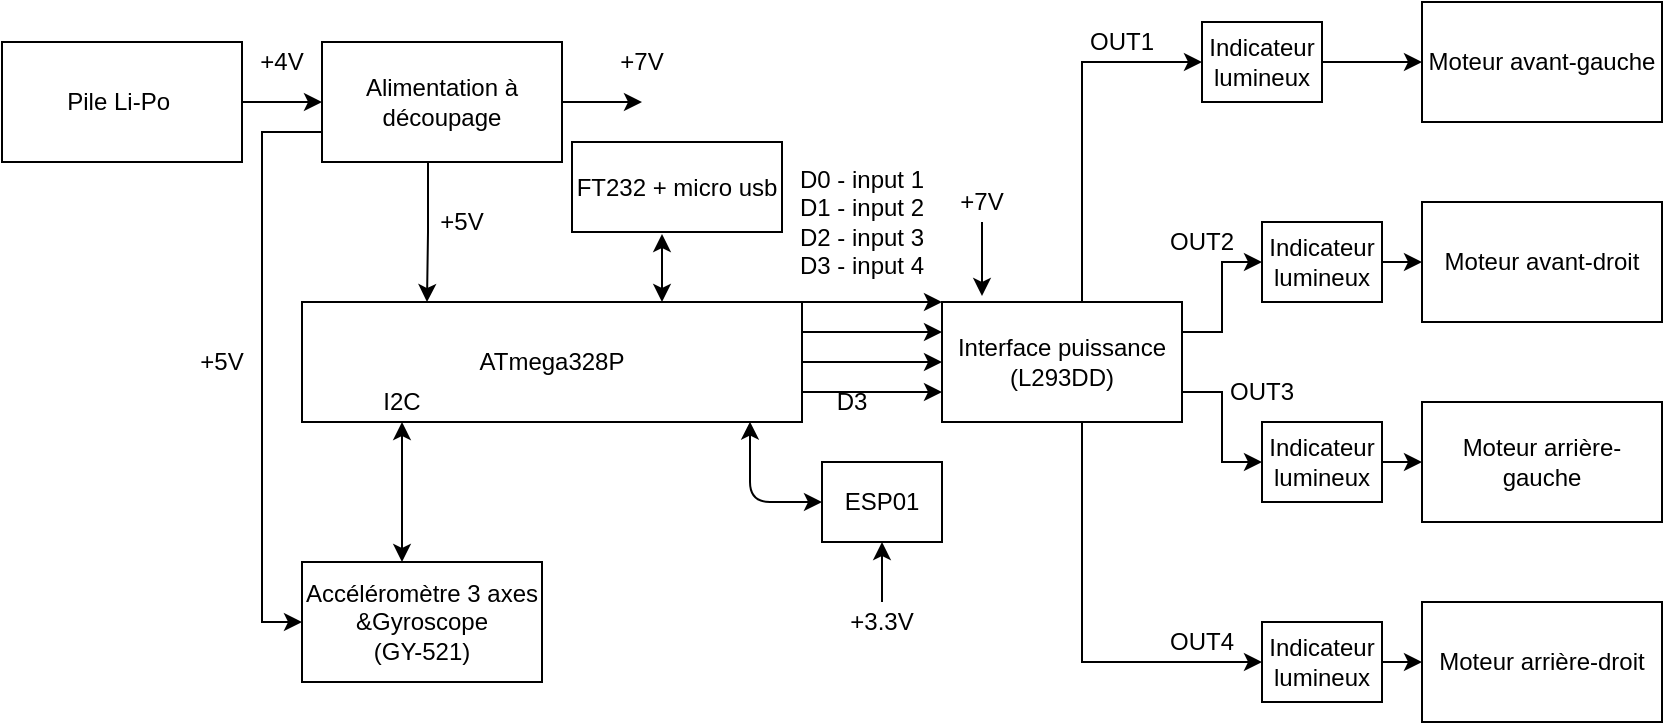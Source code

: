 <mxfile version="13.6.5" type="device"><diagram id="1Qp3y15qnSx4yYBP-nO0" name="Page-1"><mxGraphModel dx="998" dy="580" grid="1" gridSize="10" guides="1" tooltips="1" connect="1" arrows="1" fold="1" page="1" pageScale="1" pageWidth="850" pageHeight="1100" math="0" shadow="0"><root><mxCell id="0"/><mxCell id="1" parent="0"/><mxCell id="8rtE-0m5sdUqwINBI0oz-1" value="Pile Li-Po&amp;nbsp;" style="rounded=0;whiteSpace=wrap;html=1;" parent="1" vertex="1"><mxGeometry x="10" y="80" width="120" height="60" as="geometry"/></mxCell><mxCell id="8rtE-0m5sdUqwINBI0oz-10" style="edgeStyle=orthogonalEdgeStyle;rounded=0;orthogonalLoop=1;jettySize=auto;html=1;exitX=0.5;exitY=1;exitDx=0;exitDy=0;entryX=0.25;entryY=0;entryDx=0;entryDy=0;" parent="1" source="8rtE-0m5sdUqwINBI0oz-2" target="8rtE-0m5sdUqwINBI0oz-9" edge="1"><mxGeometry relative="1" as="geometry"><Array as="points"><mxPoint x="223" y="140"/><mxPoint x="223" y="175"/></Array></mxGeometry></mxCell><mxCell id="8rtE-0m5sdUqwINBI0oz-21" style="edgeStyle=orthogonalEdgeStyle;rounded=0;orthogonalLoop=1;jettySize=auto;html=1;exitX=0;exitY=0.75;exitDx=0;exitDy=0;entryX=0;entryY=0.5;entryDx=0;entryDy=0;" parent="1" source="8rtE-0m5sdUqwINBI0oz-2" target="8rtE-0m5sdUqwINBI0oz-14" edge="1"><mxGeometry relative="1" as="geometry"><mxPoint x="140" y="380" as="targetPoint"/><Array as="points"><mxPoint x="140" y="125"/><mxPoint x="140" y="370"/></Array></mxGeometry></mxCell><mxCell id="8rtE-0m5sdUqwINBI0oz-2" value="Alimentation à découpage" style="rounded=0;whiteSpace=wrap;html=1;" parent="1" vertex="1"><mxGeometry x="170" y="80" width="120" height="60" as="geometry"/></mxCell><mxCell id="8rtE-0m5sdUqwINBI0oz-4" value="" style="endArrow=classic;html=1;" parent="1" source="8rtE-0m5sdUqwINBI0oz-2" edge="1"><mxGeometry width="50" height="50" relative="1" as="geometry"><mxPoint x="290" y="160" as="sourcePoint"/><mxPoint x="330" y="110" as="targetPoint"/></mxGeometry></mxCell><mxCell id="8rtE-0m5sdUqwINBI0oz-5" value="+7V" style="text;html=1;strokeColor=none;fillColor=none;align=center;verticalAlign=middle;whiteSpace=wrap;rounded=0;" parent="1" vertex="1"><mxGeometry x="310" y="80" width="40" height="20" as="geometry"/></mxCell><mxCell id="8rtE-0m5sdUqwINBI0oz-6" value="+4V" style="text;html=1;strokeColor=none;fillColor=none;align=center;verticalAlign=middle;whiteSpace=wrap;rounded=0;" parent="1" vertex="1"><mxGeometry x="130" y="80" width="40" height="20" as="geometry"/></mxCell><mxCell id="8rtE-0m5sdUqwINBI0oz-7" value="" style="endArrow=classic;html=1;entryX=0;entryY=0.5;entryDx=0;entryDy=0;" parent="1" source="8rtE-0m5sdUqwINBI0oz-1" target="8rtE-0m5sdUqwINBI0oz-2" edge="1"><mxGeometry width="50" height="50" relative="1" as="geometry"><mxPoint x="130" y="160" as="sourcePoint"/><mxPoint x="160" y="110" as="targetPoint"/></mxGeometry></mxCell><mxCell id="cRQGTG7--AOBVZbPKQC6-25" style="edgeStyle=orthogonalEdgeStyle;rounded=0;orthogonalLoop=1;jettySize=auto;html=1;exitX=1;exitY=0;exitDx=0;exitDy=0;entryX=0;entryY=0;entryDx=0;entryDy=0;" parent="1" source="8rtE-0m5sdUqwINBI0oz-9" target="cRQGTG7--AOBVZbPKQC6-7" edge="1"><mxGeometry relative="1" as="geometry"><Array as="points"><mxPoint x="450" y="210"/><mxPoint x="450" y="210"/></Array></mxGeometry></mxCell><mxCell id="cRQGTG7--AOBVZbPKQC6-26" style="edgeStyle=orthogonalEdgeStyle;rounded=0;orthogonalLoop=1;jettySize=auto;html=1;exitX=1;exitY=0.25;exitDx=0;exitDy=0;entryX=0;entryY=0.25;entryDx=0;entryDy=0;" parent="1" source="8rtE-0m5sdUqwINBI0oz-9" target="cRQGTG7--AOBVZbPKQC6-7" edge="1"><mxGeometry relative="1" as="geometry"/></mxCell><mxCell id="cRQGTG7--AOBVZbPKQC6-27" style="edgeStyle=orthogonalEdgeStyle;rounded=0;orthogonalLoop=1;jettySize=auto;html=1;exitX=1;exitY=0.5;exitDx=0;exitDy=0;entryX=0;entryY=0.5;entryDx=0;entryDy=0;" parent="1" source="8rtE-0m5sdUqwINBI0oz-9" target="cRQGTG7--AOBVZbPKQC6-7" edge="1"><mxGeometry relative="1" as="geometry"/></mxCell><mxCell id="cRQGTG7--AOBVZbPKQC6-29" style="edgeStyle=orthogonalEdgeStyle;rounded=0;orthogonalLoop=1;jettySize=auto;html=1;exitX=1;exitY=0.75;exitDx=0;exitDy=0;entryX=0;entryY=0.75;entryDx=0;entryDy=0;" parent="1" source="8rtE-0m5sdUqwINBI0oz-9" target="cRQGTG7--AOBVZbPKQC6-7" edge="1"><mxGeometry relative="1" as="geometry"/></mxCell><mxCell id="8rtE-0m5sdUqwINBI0oz-9" value="ATmega328P" style="rounded=0;whiteSpace=wrap;html=1;" parent="1" vertex="1"><mxGeometry x="160" y="210" width="250" height="60" as="geometry"/></mxCell><mxCell id="8rtE-0m5sdUqwINBI0oz-13" value="+5V" style="text;html=1;strokeColor=none;fillColor=none;align=center;verticalAlign=middle;whiteSpace=wrap;rounded=0;" parent="1" vertex="1"><mxGeometry x="220" y="160" width="40" height="20" as="geometry"/></mxCell><mxCell id="8rtE-0m5sdUqwINBI0oz-14" value="Accéléromètre 3 axes &amp;amp;Gyroscope&lt;br&gt;(GY-521)" style="rounded=0;whiteSpace=wrap;html=1;" parent="1" vertex="1"><mxGeometry x="160" y="340" width="120" height="60" as="geometry"/></mxCell><mxCell id="8rtE-0m5sdUqwINBI0oz-19" value="" style="endArrow=classic;startArrow=classic;html=1;entryX=0.2;entryY=1;entryDx=0;entryDy=0;entryPerimeter=0;" parent="1" target="8rtE-0m5sdUqwINBI0oz-9" edge="1"><mxGeometry width="50" height="50" relative="1" as="geometry"><mxPoint x="210" y="340" as="sourcePoint"/><mxPoint x="250" y="280" as="targetPoint"/><Array as="points"><mxPoint x="210" y="310"/></Array></mxGeometry></mxCell><mxCell id="8rtE-0m5sdUqwINBI0oz-25" value="+5V" style="text;html=1;strokeColor=none;fillColor=none;align=center;verticalAlign=middle;whiteSpace=wrap;rounded=0;" parent="1" vertex="1"><mxGeometry x="100" y="230" width="40" height="20" as="geometry"/></mxCell><mxCell id="cRQGTG7--AOBVZbPKQC6-38" style="edgeStyle=orthogonalEdgeStyle;rounded=0;orthogonalLoop=1;jettySize=auto;html=1;entryX=0;entryY=0.5;entryDx=0;entryDy=0;" parent="1" source="cRQGTG7--AOBVZbPKQC6-7" target="cRQGTG7--AOBVZbPKQC6-37" edge="1"><mxGeometry relative="1" as="geometry"><mxPoint x="570" y="90" as="targetPoint"/><Array as="points"><mxPoint x="550" y="90"/></Array></mxGeometry></mxCell><mxCell id="cRQGTG7--AOBVZbPKQC6-43" style="edgeStyle=orthogonalEdgeStyle;rounded=0;orthogonalLoop=1;jettySize=auto;html=1;entryX=0;entryY=0.5;entryDx=0;entryDy=0;" parent="1" source="cRQGTG7--AOBVZbPKQC6-7" target="cRQGTG7--AOBVZbPKQC6-42" edge="1"><mxGeometry relative="1" as="geometry"><Array as="points"><mxPoint x="550" y="390"/></Array></mxGeometry></mxCell><mxCell id="cRQGTG7--AOBVZbPKQC6-45" style="edgeStyle=orthogonalEdgeStyle;rounded=0;orthogonalLoop=1;jettySize=auto;html=1;exitX=1;exitY=0.75;exitDx=0;exitDy=0;entryX=0;entryY=0.5;entryDx=0;entryDy=0;" parent="1" source="cRQGTG7--AOBVZbPKQC6-7" target="cRQGTG7--AOBVZbPKQC6-41" edge="1"><mxGeometry relative="1" as="geometry"/></mxCell><mxCell id="cRQGTG7--AOBVZbPKQC6-46" style="edgeStyle=orthogonalEdgeStyle;rounded=0;orthogonalLoop=1;jettySize=auto;html=1;exitX=1;exitY=0.25;exitDx=0;exitDy=0;entryX=0;entryY=0.5;entryDx=0;entryDy=0;" parent="1" source="cRQGTG7--AOBVZbPKQC6-7" target="cRQGTG7--AOBVZbPKQC6-40" edge="1"><mxGeometry relative="1" as="geometry"/></mxCell><mxCell id="cRQGTG7--AOBVZbPKQC6-7" value="Interface puissance (L293DD)" style="rounded=0;whiteSpace=wrap;html=1;" parent="1" vertex="1"><mxGeometry x="480" y="210" width="120" height="60" as="geometry"/></mxCell><mxCell id="cRQGTG7--AOBVZbPKQC6-10" value="Moteur avant-gauche" style="rounded=0;whiteSpace=wrap;html=1;" parent="1" vertex="1"><mxGeometry x="720" y="60" width="120" height="60" as="geometry"/></mxCell><mxCell id="cRQGTG7--AOBVZbPKQC6-11" value="Moteur avant-droit" style="rounded=0;whiteSpace=wrap;html=1;" parent="1" vertex="1"><mxGeometry x="720" y="160" width="120" height="60" as="geometry"/></mxCell><mxCell id="cRQGTG7--AOBVZbPKQC6-12" value="Moteur arrière-gauche" style="rounded=0;whiteSpace=wrap;html=1;" parent="1" vertex="1"><mxGeometry x="720" y="260" width="120" height="60" as="geometry"/></mxCell><mxCell id="cRQGTG7--AOBVZbPKQC6-13" value="Moteur arrière-droit" style="rounded=0;whiteSpace=wrap;html=1;" parent="1" vertex="1"><mxGeometry x="720" y="360" width="120" height="60" as="geometry"/></mxCell><mxCell id="cRQGTG7--AOBVZbPKQC6-18" value="ESP01" style="rounded=0;whiteSpace=wrap;html=1;" parent="1" vertex="1"><mxGeometry x="420" y="290" width="60" height="40" as="geometry"/></mxCell><mxCell id="cRQGTG7--AOBVZbPKQC6-20" value="" style="endArrow=classic;startArrow=classic;html=1;entryX=0.896;entryY=0.997;entryDx=0;entryDy=0;entryPerimeter=0;exitX=0;exitY=0.5;exitDx=0;exitDy=0;" parent="1" source="cRQGTG7--AOBVZbPKQC6-18" target="8rtE-0m5sdUqwINBI0oz-9" edge="1"><mxGeometry width="50" height="50" relative="1" as="geometry"><mxPoint x="360" y="330" as="sourcePoint"/><mxPoint x="410" y="280" as="targetPoint"/><Array as="points"><mxPoint x="384" y="310"/></Array></mxGeometry></mxCell><mxCell id="cRQGTG7--AOBVZbPKQC6-21" value="I2C" style="text;html=1;strokeColor=none;fillColor=none;align=center;verticalAlign=middle;whiteSpace=wrap;rounded=0;" parent="1" vertex="1"><mxGeometry x="190" y="250" width="40" height="20" as="geometry"/></mxCell><mxCell id="cRQGTG7--AOBVZbPKQC6-24" value="OUT1" style="text;html=1;strokeColor=none;fillColor=none;align=center;verticalAlign=middle;whiteSpace=wrap;rounded=0;" parent="1" vertex="1"><mxGeometry x="550" y="70" width="40" height="20" as="geometry"/></mxCell><mxCell id="cRQGTG7--AOBVZbPKQC6-30" value="D0 - input 1&lt;br&gt;D1 - input 2&lt;br&gt;D2 - input 3&lt;br&gt;D3 - input 4" style="text;html=1;strokeColor=none;fillColor=none;align=center;verticalAlign=middle;whiteSpace=wrap;rounded=0;" parent="1" vertex="1"><mxGeometry x="400" y="160" width="80" height="20" as="geometry"/></mxCell><mxCell id="cRQGTG7--AOBVZbPKQC6-31" value="D3" style="text;html=1;strokeColor=none;fillColor=none;align=center;verticalAlign=middle;whiteSpace=wrap;rounded=0;" parent="1" vertex="1"><mxGeometry x="420" y="255" width="30" height="10" as="geometry"/></mxCell><mxCell id="cRQGTG7--AOBVZbPKQC6-32" value="" style="endArrow=classic;html=1;" parent="1" edge="1"><mxGeometry width="50" height="50" relative="1" as="geometry"><mxPoint x="500" y="170" as="sourcePoint"/><mxPoint x="500" y="207" as="targetPoint"/><Array as="points"><mxPoint x="500" y="190"/></Array></mxGeometry></mxCell><mxCell id="cRQGTG7--AOBVZbPKQC6-33" value="+7V" style="text;html=1;strokeColor=none;fillColor=none;align=center;verticalAlign=middle;whiteSpace=wrap;rounded=0;" parent="1" vertex="1"><mxGeometry x="480" y="150" width="40" height="20" as="geometry"/></mxCell><mxCell id="cRQGTG7--AOBVZbPKQC6-39" style="edgeStyle=orthogonalEdgeStyle;rounded=0;orthogonalLoop=1;jettySize=auto;html=1;exitX=1;exitY=0.5;exitDx=0;exitDy=0;entryX=0;entryY=0.5;entryDx=0;entryDy=0;" parent="1" source="cRQGTG7--AOBVZbPKQC6-37" target="cRQGTG7--AOBVZbPKQC6-10" edge="1"><mxGeometry relative="1" as="geometry"/></mxCell><mxCell id="cRQGTG7--AOBVZbPKQC6-37" value="Indicateur lumineux" style="rounded=0;whiteSpace=wrap;html=1;" parent="1" vertex="1"><mxGeometry x="610" y="70" width="60" height="40" as="geometry"/></mxCell><mxCell id="cRQGTG7--AOBVZbPKQC6-47" style="edgeStyle=orthogonalEdgeStyle;rounded=0;orthogonalLoop=1;jettySize=auto;html=1;exitX=1;exitY=0.5;exitDx=0;exitDy=0;entryX=0;entryY=0.5;entryDx=0;entryDy=0;" parent="1" source="cRQGTG7--AOBVZbPKQC6-40" target="cRQGTG7--AOBVZbPKQC6-11" edge="1"><mxGeometry relative="1" as="geometry"/></mxCell><mxCell id="cRQGTG7--AOBVZbPKQC6-40" value="Indicateur lumineux" style="rounded=0;whiteSpace=wrap;html=1;" parent="1" vertex="1"><mxGeometry x="640" y="170" width="60" height="40" as="geometry"/></mxCell><mxCell id="cRQGTG7--AOBVZbPKQC6-48" style="edgeStyle=orthogonalEdgeStyle;rounded=0;orthogonalLoop=1;jettySize=auto;html=1;exitX=1;exitY=0.5;exitDx=0;exitDy=0;entryX=0;entryY=0.5;entryDx=0;entryDy=0;" parent="1" source="cRQGTG7--AOBVZbPKQC6-41" target="cRQGTG7--AOBVZbPKQC6-12" edge="1"><mxGeometry relative="1" as="geometry"/></mxCell><mxCell id="cRQGTG7--AOBVZbPKQC6-41" value="Indicateur lumineux" style="rounded=0;whiteSpace=wrap;html=1;" parent="1" vertex="1"><mxGeometry x="640" y="270" width="60" height="40" as="geometry"/></mxCell><mxCell id="cRQGTG7--AOBVZbPKQC6-44" style="edgeStyle=orthogonalEdgeStyle;rounded=0;orthogonalLoop=1;jettySize=auto;html=1;exitX=1;exitY=0.5;exitDx=0;exitDy=0;entryX=0;entryY=0.5;entryDx=0;entryDy=0;" parent="1" source="cRQGTG7--AOBVZbPKQC6-42" target="cRQGTG7--AOBVZbPKQC6-13" edge="1"><mxGeometry relative="1" as="geometry"/></mxCell><mxCell id="cRQGTG7--AOBVZbPKQC6-42" value="Indicateur lumineux" style="rounded=0;whiteSpace=wrap;html=1;" parent="1" vertex="1"><mxGeometry x="640" y="370" width="60" height="40" as="geometry"/></mxCell><mxCell id="cRQGTG7--AOBVZbPKQC6-49" value="FT232 + micro usb" style="rounded=0;whiteSpace=wrap;html=1;" parent="1" vertex="1"><mxGeometry x="295" y="130" width="105" height="45" as="geometry"/></mxCell><mxCell id="cRQGTG7--AOBVZbPKQC6-50" value="" style="endArrow=classic;startArrow=classic;html=1;" parent="1" edge="1"><mxGeometry width="50" height="50" relative="1" as="geometry"><mxPoint x="340" y="210" as="sourcePoint"/><mxPoint x="340" y="176" as="targetPoint"/></mxGeometry></mxCell><mxCell id="cRQGTG7--AOBVZbPKQC6-51" value="OUT2" style="text;html=1;strokeColor=none;fillColor=none;align=center;verticalAlign=middle;whiteSpace=wrap;rounded=0;" parent="1" vertex="1"><mxGeometry x="590" y="170" width="40" height="20" as="geometry"/></mxCell><mxCell id="cRQGTG7--AOBVZbPKQC6-52" value="OUT3" style="text;html=1;strokeColor=none;fillColor=none;align=center;verticalAlign=middle;whiteSpace=wrap;rounded=0;" parent="1" vertex="1"><mxGeometry x="620" y="245" width="40" height="20" as="geometry"/></mxCell><mxCell id="cRQGTG7--AOBVZbPKQC6-53" value="OUT4" style="text;html=1;strokeColor=none;fillColor=none;align=center;verticalAlign=middle;whiteSpace=wrap;rounded=0;" parent="1" vertex="1"><mxGeometry x="590" y="370" width="40" height="20" as="geometry"/></mxCell><mxCell id="cRQGTG7--AOBVZbPKQC6-59" value="" style="endArrow=classic;html=1;entryX=0.5;entryY=1;entryDx=0;entryDy=0;" parent="1" target="cRQGTG7--AOBVZbPKQC6-18" edge="1"><mxGeometry width="50" height="50" relative="1" as="geometry"><mxPoint x="450" y="360" as="sourcePoint"/><mxPoint x="480" y="330" as="targetPoint"/></mxGeometry></mxCell><mxCell id="cRQGTG7--AOBVZbPKQC6-60" value="+3.3V" style="text;html=1;strokeColor=none;fillColor=none;align=center;verticalAlign=middle;whiteSpace=wrap;rounded=0;" parent="1" vertex="1"><mxGeometry x="430" y="360" width="40" height="20" as="geometry"/></mxCell></root></mxGraphModel></diagram></mxfile>